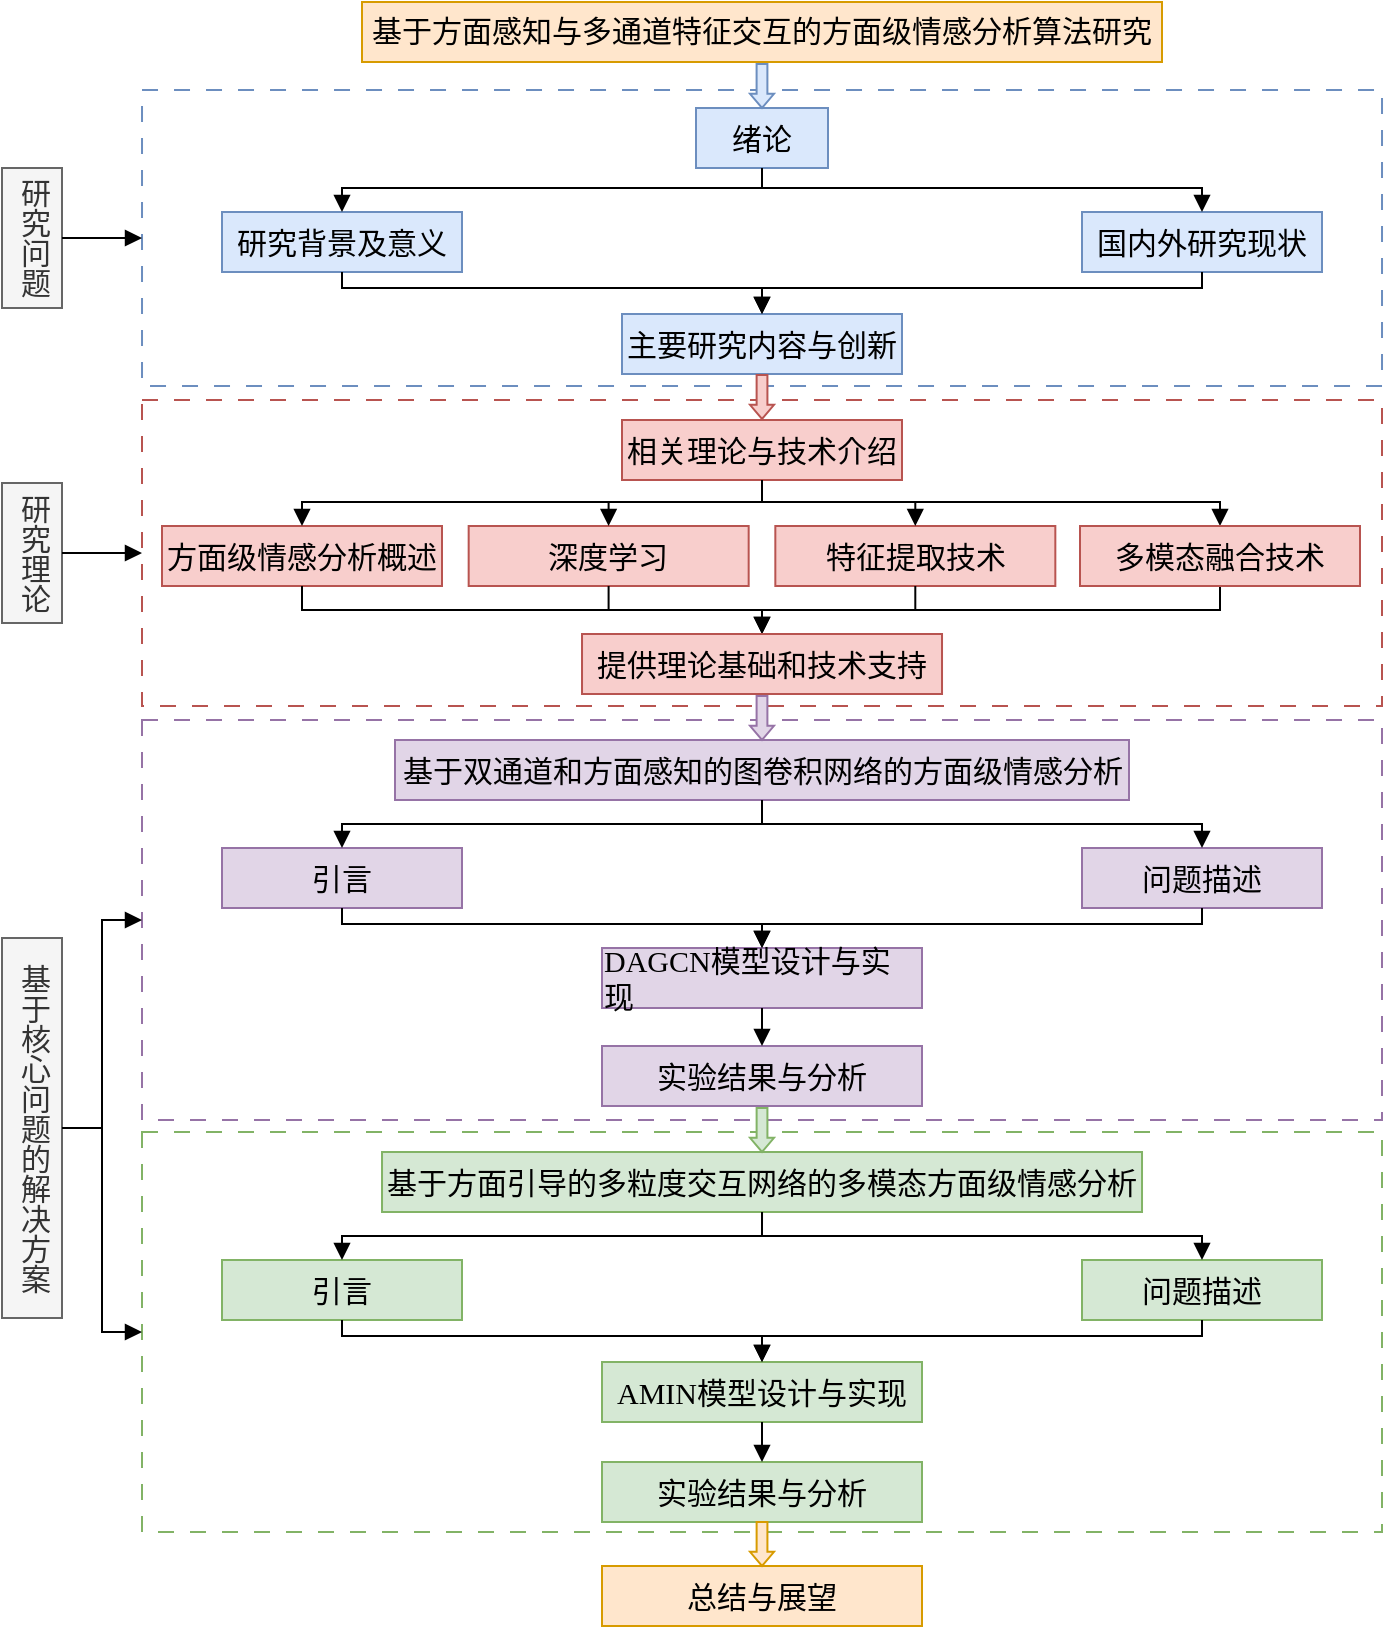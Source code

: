 <mxfile version="26.1.1">
  <diagram name="第 1 页" id="vcJ40VZtM2WvYGcIBnFR">
    <mxGraphModel dx="1194" dy="796" grid="1" gridSize="10" guides="1" tooltips="1" connect="1" arrows="1" fold="1" page="1" pageScale="1" pageWidth="827" pageHeight="1169" math="0" shadow="0">
      <root>
        <mxCell id="0" />
        <mxCell id="1" parent="0" />
        <mxCell id="hmpepv-ZfLbdPi0fOxTO-10" value="" style="rounded=0;whiteSpace=wrap;html=1;dashed=1;dashPattern=8 8;fillColor=#FFFFFF;strokeColor=#6c8ebf;" parent="1" vertex="1">
          <mxGeometry x="110.01" y="130" width="620" height="148" as="geometry" />
        </mxCell>
        <mxCell id="hmpepv-ZfLbdPi0fOxTO-2" value="&lt;font&gt;&lt;font style=&quot;text-align: left;&quot;&gt;&lt;span style=&quot;line-height: 22.5px; font-family: 黑体;&quot;&gt;基于方面感知与多通道特征交互的&lt;/span&gt;&lt;/font&gt;&lt;span style=&quot;color: light-dark(rgb(0, 0, 0), rgb(255, 255, 255)); text-align: left; background-color: transparent; font-family: 黑体;&quot;&gt;方面级情感分析算法研究&lt;/span&gt;&lt;/font&gt;" style="rounded=0;whiteSpace=wrap;html=1;fontSize=15;fillColor=#ffe6cc;strokeColor=#d79b00;" parent="1" vertex="1">
          <mxGeometry x="220" y="86" width="400" height="30" as="geometry" />
        </mxCell>
        <mxCell id="hmpepv-ZfLbdPi0fOxTO-3" value="&lt;div style=&quot;text-align: left;&quot;&gt;&lt;span style=&quot;background-color: transparent; color: light-dark(rgb(0, 0, 0), rgb(255, 255, 255));&quot;&gt;&lt;font face=&quot;黑体&quot;&gt;绪论&lt;/font&gt;&lt;/span&gt;&lt;/div&gt;" style="rounded=0;whiteSpace=wrap;html=1;fontSize=15;fillColor=#dae8fc;strokeColor=#6c8ebf;" parent="1" vertex="1">
          <mxGeometry x="387" y="139" width="66" height="30" as="geometry" />
        </mxCell>
        <mxCell id="hmpepv-ZfLbdPi0fOxTO-4" value="&lt;div style=&quot;text-align: left;&quot;&gt;&lt;span style=&quot;background-color: transparent; color: light-dark(rgb(0, 0, 0), rgb(255, 255, 255));&quot;&gt;&lt;font face=&quot;黑体&quot;&gt;研究背景及意义&lt;/font&gt;&lt;/span&gt;&lt;/div&gt;" style="rounded=0;whiteSpace=wrap;html=1;fontSize=15;fillColor=#dae8fc;strokeColor=#6c8ebf;" parent="1" vertex="1">
          <mxGeometry x="150" y="191" width="120" height="30" as="geometry" />
        </mxCell>
        <mxCell id="hmpepv-ZfLbdPi0fOxTO-5" value="&lt;div style=&quot;text-align: left;&quot;&gt;&lt;span style=&quot;background-color: transparent; color: light-dark(rgb(0, 0, 0), rgb(255, 255, 255));&quot;&gt;&lt;font face=&quot;黑体&quot;&gt;国内外研究现状&lt;/font&gt;&lt;/span&gt;&lt;/div&gt;" style="rounded=0;whiteSpace=wrap;html=1;fontSize=15;fillColor=#dae8fc;strokeColor=#6c8ebf;" parent="1" vertex="1">
          <mxGeometry x="580" y="191" width="120" height="30" as="geometry" />
        </mxCell>
        <mxCell id="hmpepv-ZfLbdPi0fOxTO-8" value="&lt;div style=&quot;text-align: left;&quot;&gt;&lt;span style=&quot;background-color: transparent; color: light-dark(rgb(0, 0, 0), rgb(255, 255, 255));&quot;&gt;&lt;font face=&quot;黑体&quot;&gt;主要研究内容与创新&lt;/font&gt;&lt;/span&gt;&lt;/div&gt;" style="rounded=0;whiteSpace=wrap;html=1;fontSize=15;fillColor=#dae8fc;strokeColor=#6c8ebf;" parent="1" vertex="1">
          <mxGeometry x="350" y="242" width="140" height="30" as="geometry" />
        </mxCell>
        <mxCell id="hmpepv-ZfLbdPi0fOxTO-11" value="" style="rounded=0;whiteSpace=wrap;html=1;dashed=1;dashPattern=8 8;fillColor=#FFFFFF;strokeColor=#b85450;" parent="1" vertex="1">
          <mxGeometry x="110" y="285" width="620" height="153" as="geometry" />
        </mxCell>
        <mxCell id="hmpepv-ZfLbdPi0fOxTO-12" value="&lt;div style=&quot;text-align: left;&quot;&gt;&lt;span style=&quot;background-color: transparent; color: light-dark(rgb(0, 0, 0), rgb(255, 255, 255));&quot;&gt;&lt;font face=&quot;黑体&quot;&gt;相关理论与技术介绍&lt;/font&gt;&lt;/span&gt;&lt;/div&gt;" style="rounded=0;whiteSpace=wrap;html=1;fontSize=15;fillColor=#f8cecc;strokeColor=#b85450;" parent="1" vertex="1">
          <mxGeometry x="350" y="295" width="140" height="30" as="geometry" />
        </mxCell>
        <mxCell id="hmpepv-ZfLbdPi0fOxTO-13" value="&lt;div style=&quot;text-align: left;&quot;&gt;&lt;span style=&quot;background-color: transparent; color: light-dark(rgb(0, 0, 0), rgb(255, 255, 255));&quot;&gt;&lt;font face=&quot;黑体&quot;&gt;方面级情感分析概述&lt;/font&gt;&lt;/span&gt;&lt;/div&gt;" style="rounded=0;whiteSpace=wrap;html=1;fontSize=15;fillColor=#f8cecc;strokeColor=#b85450;" parent="1" vertex="1">
          <mxGeometry x="120" y="348" width="140" height="30" as="geometry" />
        </mxCell>
        <mxCell id="hmpepv-ZfLbdPi0fOxTO-14" value="&lt;div style=&quot;text-align: left;&quot;&gt;&lt;span style=&quot;background-color: transparent; color: light-dark(rgb(0, 0, 0), rgb(255, 255, 255));&quot;&gt;&lt;font face=&quot;黑体&quot;&gt;特征提取技术&lt;/font&gt;&lt;/span&gt;&lt;/div&gt;" style="rounded=0;whiteSpace=wrap;html=1;fontSize=15;fillColor=#f8cecc;strokeColor=#b85450;" parent="1" vertex="1">
          <mxGeometry x="426.666" y="348" width="140" height="30" as="geometry" />
        </mxCell>
        <mxCell id="hmpepv-ZfLbdPi0fOxTO-16" value="&lt;div style=&quot;text-align: left;&quot;&gt;&lt;font face=&quot;黑体&quot;&gt;深度学习&lt;/font&gt;&lt;/div&gt;" style="rounded=0;whiteSpace=wrap;html=1;fontSize=15;fillColor=#f8cecc;strokeColor=#b85450;" parent="1" vertex="1">
          <mxGeometry x="273.333" y="348" width="140" height="30" as="geometry" />
        </mxCell>
        <mxCell id="hmpepv-ZfLbdPi0fOxTO-18" value="" style="rounded=0;whiteSpace=wrap;html=1;dashed=1;dashPattern=8 8;fillColor=#FFFFFF;strokeColor=#9673a6;" parent="1" vertex="1">
          <mxGeometry x="110" y="445" width="620" height="200" as="geometry" />
        </mxCell>
        <mxCell id="hmpepv-ZfLbdPi0fOxTO-19" value="&lt;div style=&quot;text-align: left;&quot;&gt;&lt;span style=&quot;background-color: transparent; color: light-dark(rgb(0, 0, 0), rgb(255, 255, 255));&quot;&gt;&lt;font face=&quot;黑体&quot;&gt;基于双通道和方面感知的图卷积网络的方面级情感分析&lt;/font&gt;&lt;/span&gt;&lt;/div&gt;" style="rounded=0;whiteSpace=wrap;html=1;fontSize=15;fillColor=#e1d5e7;strokeColor=#9673a6;" parent="1" vertex="1">
          <mxGeometry x="236.5" y="455" width="367" height="30" as="geometry" />
        </mxCell>
        <mxCell id="hmpepv-ZfLbdPi0fOxTO-20" value="&lt;div style=&quot;text-align: left;&quot;&gt;&lt;span style=&quot;background-color: transparent; color: light-dark(rgb(0, 0, 0), rgb(255, 255, 255));&quot;&gt;&lt;font face=&quot;黑体&quot;&gt;引言&lt;/font&gt;&lt;/span&gt;&lt;/div&gt;" style="rounded=0;whiteSpace=wrap;html=1;fontSize=15;fillColor=#e1d5e7;strokeColor=#9673a6;" parent="1" vertex="1">
          <mxGeometry x="150" y="509" width="120" height="30" as="geometry" />
        </mxCell>
        <mxCell id="hmpepv-ZfLbdPi0fOxTO-22" value="&lt;div style=&quot;text-align: left;&quot;&gt;&lt;span style=&quot;background-color: transparent; color: light-dark(rgb(0, 0, 0), rgb(255, 255, 255));&quot;&gt;&lt;font face=&quot;黑体&quot;&gt;DAGCN模型设计与实现&lt;/font&gt;&lt;/span&gt;&lt;/div&gt;" style="rounded=0;whiteSpace=wrap;html=1;fontSize=15;fillColor=#e1d5e7;strokeColor=#9673a6;" parent="1" vertex="1">
          <mxGeometry x="340" y="559" width="160" height="30" as="geometry" />
        </mxCell>
        <mxCell id="hmpepv-ZfLbdPi0fOxTO-23" value="&lt;div style=&quot;text-align: left;&quot;&gt;&lt;span style=&quot;background-color: transparent; color: light-dark(rgb(0, 0, 0), rgb(255, 255, 255));&quot;&gt;&lt;font face=&quot;黑体&quot;&gt;问题描述&lt;/font&gt;&lt;/span&gt;&lt;/div&gt;" style="rounded=0;whiteSpace=wrap;html=1;fontSize=15;fillColor=#e1d5e7;strokeColor=#9673a6;" parent="1" vertex="1">
          <mxGeometry x="580" y="509" width="120" height="30" as="geometry" />
        </mxCell>
        <mxCell id="hmpepv-ZfLbdPi0fOxTO-30" value="&lt;div style=&quot;text-align: left;&quot;&gt;&lt;font face=&quot;黑体&quot;&gt;实验结果与分析&lt;/font&gt;&lt;/div&gt;" style="rounded=0;whiteSpace=wrap;html=1;fontSize=15;fillColor=#e1d5e7;strokeColor=#9673a6;" parent="1" vertex="1">
          <mxGeometry x="340" y="608" width="160" height="30" as="geometry" />
        </mxCell>
        <mxCell id="hmpepv-ZfLbdPi0fOxTO-37" value="" style="rounded=0;whiteSpace=wrap;html=1;dashed=1;dashPattern=8 8;fillColor=#FFFFFF;strokeColor=#82b366;" parent="1" vertex="1">
          <mxGeometry x="110" y="651" width="620" height="200" as="geometry" />
        </mxCell>
        <mxCell id="hmpepv-ZfLbdPi0fOxTO-38" value="&lt;div style=&quot;text-align: left;&quot;&gt;&lt;span style=&quot;background-color: transparent; color: light-dark(rgb(0, 0, 0), rgb(255, 255, 255));&quot;&gt;&lt;font face=&quot;黑体&quot;&gt;基于方面引导的多粒度交互网络的多模态方面级情感分析&lt;/font&gt;&lt;/span&gt;&lt;/div&gt;" style="rounded=0;whiteSpace=wrap;html=1;fontSize=15;fillColor=#d5e8d4;strokeColor=#82b366;" parent="1" vertex="1">
          <mxGeometry x="230.01" y="661" width="380" height="30" as="geometry" />
        </mxCell>
        <mxCell id="hmpepv-ZfLbdPi0fOxTO-39" value="&lt;div style=&quot;text-align: left;&quot;&gt;&lt;span style=&quot;background-color: transparent; color: light-dark(rgb(0, 0, 0), rgb(255, 255, 255));&quot;&gt;&lt;font face=&quot;黑体&quot;&gt;引言&lt;/font&gt;&lt;/span&gt;&lt;/div&gt;" style="rounded=0;whiteSpace=wrap;html=1;fontSize=15;fillColor=#d5e8d4;strokeColor=#82b366;" parent="1" vertex="1">
          <mxGeometry x="150" y="715" width="120" height="30" as="geometry" />
        </mxCell>
        <mxCell id="hmpepv-ZfLbdPi0fOxTO-40" value="&lt;div style=&quot;text-align: left;&quot;&gt;&lt;span style=&quot;background-color: transparent; color: light-dark(rgb(0, 0, 0), rgb(255, 255, 255));&quot;&gt;&lt;font face=&quot;黑体&quot;&gt;AMIN模型设计与实现&lt;/font&gt;&lt;/span&gt;&lt;/div&gt;" style="rounded=0;whiteSpace=wrap;html=1;fontSize=15;fillColor=#d5e8d4;strokeColor=#82b366;" parent="1" vertex="1">
          <mxGeometry x="340" y="766" width="160" height="30" as="geometry" />
        </mxCell>
        <mxCell id="hmpepv-ZfLbdPi0fOxTO-41" value="&lt;div style=&quot;text-align: left;&quot;&gt;&lt;span style=&quot;background-color: transparent; color: light-dark(rgb(0, 0, 0), rgb(255, 255, 255));&quot;&gt;&lt;font face=&quot;黑体&quot;&gt;问题描述&lt;/font&gt;&lt;/span&gt;&lt;/div&gt;" style="rounded=0;whiteSpace=wrap;html=1;fontSize=15;fillColor=#d5e8d4;strokeColor=#82b366;" parent="1" vertex="1">
          <mxGeometry x="580" y="715" width="120" height="30" as="geometry" />
        </mxCell>
        <mxCell id="hmpepv-ZfLbdPi0fOxTO-42" value="&lt;div style=&quot;text-align: left;&quot;&gt;&lt;font face=&quot;黑体&quot;&gt;实验结果与分析&lt;/font&gt;&lt;/div&gt;" style="rounded=0;whiteSpace=wrap;html=1;fontSize=15;fillColor=#d5e8d4;strokeColor=#82b366;" parent="1" vertex="1">
          <mxGeometry x="340" y="816" width="160" height="30" as="geometry" />
        </mxCell>
        <mxCell id="hmpepv-ZfLbdPi0fOxTO-43" value="研究问题" style="rounded=0;whiteSpace=wrap;html=1;textDirection=vertical-rl;fontSize=15;fillColor=#f5f5f5;fontColor=#333333;strokeColor=#666666;" parent="1" vertex="1">
          <mxGeometry x="40" y="169" width="30" height="70" as="geometry" />
        </mxCell>
        <mxCell id="hmpepv-ZfLbdPi0fOxTO-44" value="研究理论" style="rounded=0;whiteSpace=wrap;html=1;textDirection=vertical-rl;fontSize=15;fillColor=#f5f5f5;fontColor=#333333;strokeColor=#666666;" parent="1" vertex="1">
          <mxGeometry x="40" y="326.5" width="30" height="70" as="geometry" />
        </mxCell>
        <mxCell id="hmpepv-ZfLbdPi0fOxTO-45" value="基于核心问题的解决方案" style="rounded=0;whiteSpace=wrap;html=1;textDirection=vertical-rl;fontSize=15;fillColor=#f5f5f5;fontColor=#333333;strokeColor=#666666;" parent="1" vertex="1">
          <mxGeometry x="40" y="554" width="30" height="190" as="geometry" />
        </mxCell>
        <mxCell id="hmpepv-ZfLbdPi0fOxTO-46" value="" style="endArrow=block;html=1;rounded=0;exitX=1;exitY=0.5;exitDx=0;exitDy=0;entryX=0;entryY=0.5;entryDx=0;entryDy=0;endFill=1;" parent="1" source="hmpepv-ZfLbdPi0fOxTO-43" target="hmpepv-ZfLbdPi0fOxTO-10" edge="1">
          <mxGeometry width="50" height="50" relative="1" as="geometry">
            <mxPoint x="50" y="159" as="sourcePoint" />
            <mxPoint x="100" y="109" as="targetPoint" />
          </mxGeometry>
        </mxCell>
        <mxCell id="hmpepv-ZfLbdPi0fOxTO-47" value="" style="endArrow=block;html=1;rounded=0;exitX=1;exitY=0.5;exitDx=0;exitDy=0;entryX=0;entryY=0.5;entryDx=0;entryDy=0;endFill=1;" parent="1" source="hmpepv-ZfLbdPi0fOxTO-44" target="hmpepv-ZfLbdPi0fOxTO-11" edge="1">
          <mxGeometry width="50" height="50" relative="1" as="geometry">
            <mxPoint x="80" y="195" as="sourcePoint" />
            <mxPoint x="120" y="195" as="targetPoint" />
          </mxGeometry>
        </mxCell>
        <mxCell id="hmpepv-ZfLbdPi0fOxTO-48" value="" style="endArrow=block;html=1;rounded=0;exitX=1;exitY=0.5;exitDx=0;exitDy=0;entryX=0;entryY=0.5;entryDx=0;entryDy=0;endFill=1;" parent="1" source="hmpepv-ZfLbdPi0fOxTO-45" target="hmpepv-ZfLbdPi0fOxTO-18" edge="1">
          <mxGeometry width="50" height="50" relative="1" as="geometry">
            <mxPoint x="70" y="694" as="sourcePoint" />
            <mxPoint x="120" y="391" as="targetPoint" />
            <Array as="points">
              <mxPoint x="90" y="649" />
              <mxPoint x="90" y="545" />
            </Array>
          </mxGeometry>
        </mxCell>
        <mxCell id="hmpepv-ZfLbdPi0fOxTO-49" value="" style="endArrow=block;html=1;rounded=0;exitX=1;exitY=0.5;exitDx=0;exitDy=0;endFill=1;entryX=0;entryY=0.5;entryDx=0;entryDy=0;" parent="1" source="hmpepv-ZfLbdPi0fOxTO-45" target="hmpepv-ZfLbdPi0fOxTO-37" edge="1">
          <mxGeometry width="50" height="50" relative="1" as="geometry">
            <mxPoint x="70" y="674" as="sourcePoint" />
            <mxPoint x="90" y="711" as="targetPoint" />
            <Array as="points">
              <mxPoint x="90" y="649" />
              <mxPoint x="90" y="751" />
            </Array>
          </mxGeometry>
        </mxCell>
        <mxCell id="hmpepv-ZfLbdPi0fOxTO-51" value="" style="endArrow=block;html=1;rounded=0;endFill=1;entryX=0.5;entryY=0;entryDx=0;entryDy=0;exitX=0.5;exitY=1;exitDx=0;exitDy=0;fillColor=#dae8fc;strokeColor=#000000;" parent="1" source="hmpepv-ZfLbdPi0fOxTO-3" target="hmpepv-ZfLbdPi0fOxTO-4" edge="1">
          <mxGeometry width="50" height="50" relative="1" as="geometry">
            <mxPoint x="430" y="114" as="sourcePoint" />
            <mxPoint x="430" y="151" as="targetPoint" />
            <Array as="points">
              <mxPoint x="420" y="179" />
              <mxPoint x="210" y="179" />
            </Array>
          </mxGeometry>
        </mxCell>
        <mxCell id="hmpepv-ZfLbdPi0fOxTO-52" value="" style="endArrow=block;html=1;rounded=0;endFill=1;entryX=0.5;entryY=0;entryDx=0;entryDy=0;exitX=0.5;exitY=1;exitDx=0;exitDy=0;fillColor=#dae8fc;strokeColor=#000000;" parent="1" source="hmpepv-ZfLbdPi0fOxTO-3" target="hmpepv-ZfLbdPi0fOxTO-5" edge="1">
          <mxGeometry width="50" height="50" relative="1" as="geometry">
            <mxPoint x="397" y="169" as="sourcePoint" />
            <mxPoint x="220" y="211" as="targetPoint" />
            <Array as="points">
              <mxPoint x="420" y="179" />
              <mxPoint x="640" y="179" />
            </Array>
          </mxGeometry>
        </mxCell>
        <mxCell id="hmpepv-ZfLbdPi0fOxTO-53" value="" style="endArrow=block;html=1;rounded=0;endFill=1;entryX=0.5;entryY=0;entryDx=0;entryDy=0;exitX=0.5;exitY=1;exitDx=0;exitDy=0;fillColor=#dae8fc;strokeColor=#000000;" parent="1" source="hmpepv-ZfLbdPi0fOxTO-4" target="hmpepv-ZfLbdPi0fOxTO-8" edge="1">
          <mxGeometry width="50" height="50" relative="1" as="geometry">
            <mxPoint x="463" y="169" as="sourcePoint" />
            <mxPoint x="650" y="211" as="targetPoint" />
            <Array as="points">
              <mxPoint x="210" y="229" />
              <mxPoint x="420" y="229" />
            </Array>
          </mxGeometry>
        </mxCell>
        <mxCell id="hmpepv-ZfLbdPi0fOxTO-54" value="" style="endArrow=block;html=1;rounded=0;endFill=1;entryX=0.5;entryY=0;entryDx=0;entryDy=0;exitX=0.5;exitY=1;exitDx=0;exitDy=0;fillColor=#dae8fc;strokeColor=#000000;" parent="1" source="hmpepv-ZfLbdPi0fOxTO-5" target="hmpepv-ZfLbdPi0fOxTO-8" edge="1">
          <mxGeometry width="50" height="50" relative="1" as="geometry">
            <mxPoint x="220" y="246" as="sourcePoint" />
            <mxPoint x="430" y="271" as="targetPoint" />
            <Array as="points">
              <mxPoint x="640" y="229" />
              <mxPoint x="420" y="229" />
            </Array>
          </mxGeometry>
        </mxCell>
        <mxCell id="hmpepv-ZfLbdPi0fOxTO-56" value="" style="endArrow=block;html=1;rounded=0;endFill=1;entryX=0.5;entryY=0;entryDx=0;entryDy=0;exitX=0.5;exitY=1;exitDx=0;exitDy=0;fillColor=#f8cecc;strokeColor=#000000;" parent="1" source="hmpepv-ZfLbdPi0fOxTO-12" target="hmpepv-ZfLbdPi0fOxTO-13" edge="1">
          <mxGeometry width="50" height="50" relative="1" as="geometry">
            <mxPoint x="220" y="203" as="sourcePoint" />
            <mxPoint x="430" y="228" as="targetPoint" />
            <Array as="points">
              <mxPoint x="420" y="336" />
              <mxPoint x="190" y="336" />
            </Array>
          </mxGeometry>
        </mxCell>
        <mxCell id="hmpepv-ZfLbdPi0fOxTO-57" value="" style="endArrow=block;html=1;rounded=0;endFill=1;entryX=0.5;entryY=0;entryDx=0;entryDy=0;exitX=0.5;exitY=1;exitDx=0;exitDy=0;fillColor=#f8cecc;strokeColor=#000000;" parent="1" source="hmpepv-ZfLbdPi0fOxTO-12" target="hFlMvGwMm2Udqh0mI5D_-1" edge="1">
          <mxGeometry width="50" height="50" relative="1" as="geometry">
            <mxPoint x="430" y="342" as="sourcePoint" />
            <mxPoint x="220" y="367" as="targetPoint" />
            <Array as="points">
              <mxPoint x="420" y="336" />
              <mxPoint x="649" y="336" />
            </Array>
          </mxGeometry>
        </mxCell>
        <mxCell id="hmpepv-ZfLbdPi0fOxTO-60" value="" style="endArrow=block;html=1;rounded=0;endFill=1;entryX=0.5;entryY=0;entryDx=0;entryDy=0;exitX=0.5;exitY=1;exitDx=0;exitDy=0;" parent="1" source="hmpepv-ZfLbdPi0fOxTO-19" target="hmpepv-ZfLbdPi0fOxTO-23" edge="1">
          <mxGeometry width="50" height="50" relative="1" as="geometry">
            <mxPoint x="430" y="423" as="sourcePoint" />
            <mxPoint x="430" y="467" as="targetPoint" />
            <Array as="points">
              <mxPoint x="420" y="497" />
              <mxPoint x="640" y="497" />
            </Array>
          </mxGeometry>
        </mxCell>
        <mxCell id="hmpepv-ZfLbdPi0fOxTO-61" value="" style="endArrow=block;html=1;rounded=0;endFill=1;entryX=0.5;entryY=0;entryDx=0;entryDy=0;exitX=0.5;exitY=1;exitDx=0;exitDy=0;" parent="1" source="hmpepv-ZfLbdPi0fOxTO-19" target="hmpepv-ZfLbdPi0fOxTO-20" edge="1">
          <mxGeometry width="50" height="50" relative="1" as="geometry">
            <mxPoint x="430" y="502" as="sourcePoint" />
            <mxPoint x="650" y="522" as="targetPoint" />
            <Array as="points">
              <mxPoint x="420" y="497" />
              <mxPoint x="210" y="497" />
            </Array>
          </mxGeometry>
        </mxCell>
        <mxCell id="hmpepv-ZfLbdPi0fOxTO-62" value="" style="endArrow=block;html=1;rounded=0;endFill=1;entryX=0.5;entryY=0;entryDx=0;entryDy=0;exitX=0.5;exitY=1;exitDx=0;exitDy=0;" parent="1" source="hmpepv-ZfLbdPi0fOxTO-20" target="hmpepv-ZfLbdPi0fOxTO-22" edge="1">
          <mxGeometry width="50" height="50" relative="1" as="geometry">
            <mxPoint x="430" y="502" as="sourcePoint" />
            <mxPoint x="220" y="527" as="targetPoint" />
            <Array as="points">
              <mxPoint x="210" y="547" />
              <mxPoint x="420" y="547" />
            </Array>
          </mxGeometry>
        </mxCell>
        <mxCell id="hmpepv-ZfLbdPi0fOxTO-63" value="" style="endArrow=block;html=1;rounded=0;endFill=1;exitX=0.5;exitY=1;exitDx=0;exitDy=0;entryX=0.5;entryY=0;entryDx=0;entryDy=0;" parent="1" source="hmpepv-ZfLbdPi0fOxTO-23" target="hmpepv-ZfLbdPi0fOxTO-22" edge="1">
          <mxGeometry width="50" height="50" relative="1" as="geometry">
            <mxPoint x="220" y="562" as="sourcePoint" />
            <mxPoint x="430" y="575" as="targetPoint" />
            <Array as="points">
              <mxPoint x="640" y="547" />
              <mxPoint x="420" y="547" />
            </Array>
          </mxGeometry>
        </mxCell>
        <mxCell id="hmpepv-ZfLbdPi0fOxTO-64" value="" style="endArrow=block;html=1;rounded=0;endFill=1;exitX=0.5;exitY=1;exitDx=0;exitDy=0;entryX=0.5;entryY=0;entryDx=0;entryDy=0;" parent="1" source="hmpepv-ZfLbdPi0fOxTO-22" target="hmpepv-ZfLbdPi0fOxTO-30" edge="1">
          <mxGeometry width="50" height="50" relative="1" as="geometry">
            <mxPoint x="650" y="557" as="sourcePoint" />
            <mxPoint x="430" y="575" as="targetPoint" />
          </mxGeometry>
        </mxCell>
        <mxCell id="hmpepv-ZfLbdPi0fOxTO-66" value="" style="endArrow=block;html=1;rounded=0;endFill=1;exitX=0.5;exitY=1;exitDx=0;exitDy=0;entryX=0.5;entryY=0;entryDx=0;entryDy=0;" parent="1" source="hmpepv-ZfLbdPi0fOxTO-38" target="hmpepv-ZfLbdPi0fOxTO-39" edge="1">
          <mxGeometry width="50" height="50" relative="1" as="geometry">
            <mxPoint x="430" y="576" as="sourcePoint" />
            <mxPoint x="430" y="601" as="targetPoint" />
            <Array as="points">
              <mxPoint x="420" y="703" />
              <mxPoint x="210" y="703" />
            </Array>
          </mxGeometry>
        </mxCell>
        <mxCell id="hmpepv-ZfLbdPi0fOxTO-67" value="" style="endArrow=block;html=1;rounded=0;endFill=1;exitX=0.5;exitY=1;exitDx=0;exitDy=0;entryX=0.5;entryY=0;entryDx=0;entryDy=0;" parent="1" source="hmpepv-ZfLbdPi0fOxTO-38" target="hmpepv-ZfLbdPi0fOxTO-41" edge="1">
          <mxGeometry width="50" height="50" relative="1" as="geometry">
            <mxPoint x="430" y="712" as="sourcePoint" />
            <mxPoint x="220" y="737" as="targetPoint" />
            <Array as="points">
              <mxPoint x="420" y="703" />
              <mxPoint x="640" y="703" />
            </Array>
          </mxGeometry>
        </mxCell>
        <mxCell id="hmpepv-ZfLbdPi0fOxTO-68" value="" style="endArrow=block;html=1;rounded=0;endFill=1;exitX=0.5;exitY=1;exitDx=0;exitDy=0;entryX=0.5;entryY=0;entryDx=0;entryDy=0;" parent="1" source="hmpepv-ZfLbdPi0fOxTO-39" target="hmpepv-ZfLbdPi0fOxTO-40" edge="1">
          <mxGeometry width="50" height="50" relative="1" as="geometry">
            <mxPoint x="430" y="712" as="sourcePoint" />
            <mxPoint x="220" y="737" as="targetPoint" />
            <Array as="points">
              <mxPoint x="210" y="753" />
              <mxPoint x="420" y="753" />
            </Array>
          </mxGeometry>
        </mxCell>
        <mxCell id="hmpepv-ZfLbdPi0fOxTO-69" value="" style="endArrow=block;html=1;rounded=0;endFill=1;exitX=0.5;exitY=1;exitDx=0;exitDy=0;entryX=0.5;entryY=0;entryDx=0;entryDy=0;" parent="1" source="hmpepv-ZfLbdPi0fOxTO-41" target="hmpepv-ZfLbdPi0fOxTO-40" edge="1">
          <mxGeometry width="50" height="50" relative="1" as="geometry">
            <mxPoint x="220" y="772" as="sourcePoint" />
            <mxPoint x="430" y="785" as="targetPoint" />
            <Array as="points">
              <mxPoint x="640" y="753" />
              <mxPoint x="420" y="753" />
            </Array>
          </mxGeometry>
        </mxCell>
        <mxCell id="hmpepv-ZfLbdPi0fOxTO-70" value="" style="endArrow=block;html=1;rounded=0;endFill=1;exitX=0.5;exitY=1;exitDx=0;exitDy=0;entryX=0.5;entryY=0;entryDx=0;entryDy=0;" parent="1" source="hmpepv-ZfLbdPi0fOxTO-40" target="hmpepv-ZfLbdPi0fOxTO-42" edge="1">
          <mxGeometry width="50" height="50" relative="1" as="geometry">
            <mxPoint x="650" y="767" as="sourcePoint" />
            <mxPoint x="430" y="785" as="targetPoint" />
          </mxGeometry>
        </mxCell>
        <mxCell id="hmpepv-ZfLbdPi0fOxTO-72" value="&lt;div style=&quot;text-align: left;&quot;&gt;&lt;font face=&quot;黑体&quot;&gt;总结与展望&lt;/font&gt;&lt;/div&gt;" style="rounded=0;whiteSpace=wrap;html=1;fontSize=15;fillColor=#ffe6cc;strokeColor=#d79b00;" parent="1" vertex="1">
          <mxGeometry x="340" y="868" width="160" height="30" as="geometry" />
        </mxCell>
        <mxCell id="hmpepv-ZfLbdPi0fOxTO-73" value="" style="endArrow=block;html=1;rounded=0;endFill=1;entryX=0.5;entryY=0;entryDx=0;entryDy=0;exitX=0.5;exitY=1;exitDx=0;exitDy=0;fillColor=#f8cecc;strokeColor=#000000;" parent="1" source="hmpepv-ZfLbdPi0fOxTO-13" target="x_RUonu68VFCFiasbtk9-6" edge="1">
          <mxGeometry width="50" height="50" relative="1" as="geometry">
            <mxPoint x="430" y="346" as="sourcePoint" />
            <mxPoint x="220" y="371" as="targetPoint" />
            <Array as="points">
              <mxPoint x="190" y="390" />
              <mxPoint x="420" y="390" />
            </Array>
          </mxGeometry>
        </mxCell>
        <mxCell id="hmpepv-ZfLbdPi0fOxTO-74" value="" style="endArrow=block;html=1;rounded=0;endFill=1;exitX=0.5;exitY=1;exitDx=0;exitDy=0;fillColor=#f8cecc;strokeColor=#000000;" parent="1" source="hFlMvGwMm2Udqh0mI5D_-1" target="x_RUonu68VFCFiasbtk9-6" edge="1">
          <mxGeometry width="50" height="50" relative="1" as="geometry">
            <mxPoint x="220" y="406" as="sourcePoint" />
            <mxPoint x="430" y="450" as="targetPoint" />
            <Array as="points">
              <mxPoint x="649" y="390" />
              <mxPoint x="420" y="390" />
            </Array>
          </mxGeometry>
        </mxCell>
        <mxCell id="hFlMvGwMm2Udqh0mI5D_-1" value="&lt;div style=&quot;text-align: left;&quot;&gt;&lt;span style=&quot;background-color: transparent; color: light-dark(rgb(0, 0, 0), rgb(255, 255, 255));&quot;&gt;&lt;font face=&quot;黑体&quot;&gt;多模态融合技术&lt;/font&gt;&lt;/span&gt;&lt;/div&gt;" style="rounded=0;whiteSpace=wrap;html=1;fontSize=15;fillColor=#f8cecc;strokeColor=#b85450;" parent="1" vertex="1">
          <mxGeometry x="579" y="348" width="140" height="30" as="geometry" />
        </mxCell>
        <mxCell id="hFlMvGwMm2Udqh0mI5D_-2" value="" style="endArrow=block;html=1;rounded=0;endFill=1;entryX=0.5;entryY=0;entryDx=0;entryDy=0;exitX=0.5;exitY=1;exitDx=0;exitDy=0;fillColor=#f8cecc;strokeColor=#000000;" parent="1" edge="1">
          <mxGeometry width="50" height="50" relative="1" as="geometry">
            <mxPoint x="343.3" y="336" as="sourcePoint" />
            <mxPoint x="343.3" y="348" as="targetPoint" />
          </mxGeometry>
        </mxCell>
        <mxCell id="hFlMvGwMm2Udqh0mI5D_-3" value="" style="endArrow=block;html=1;rounded=0;endFill=1;entryX=0.5;entryY=0;entryDx=0;entryDy=0;exitX=0.5;exitY=1;exitDx=0;exitDy=0;fillColor=#f8cecc;strokeColor=#000000;" parent="1" edge="1">
          <mxGeometry width="50" height="50" relative="1" as="geometry">
            <mxPoint x="496.65" y="336" as="sourcePoint" />
            <mxPoint x="496.65" y="348" as="targetPoint" />
          </mxGeometry>
        </mxCell>
        <mxCell id="hFlMvGwMm2Udqh0mI5D_-4" value="" style="endArrow=none;html=1;rounded=0;entryX=0.478;entryY=1.007;entryDx=0;entryDy=0;entryPerimeter=0;" parent="1" edge="1">
          <mxGeometry width="50" height="50" relative="1" as="geometry">
            <mxPoint x="343.3" y="389.79" as="sourcePoint" />
            <mxPoint x="343.3" y="378" as="targetPoint" />
          </mxGeometry>
        </mxCell>
        <mxCell id="hFlMvGwMm2Udqh0mI5D_-6" value="" style="endArrow=none;html=1;rounded=0;entryX=0.478;entryY=1.007;entryDx=0;entryDy=0;entryPerimeter=0;" parent="1" edge="1">
          <mxGeometry width="50" height="50" relative="1" as="geometry">
            <mxPoint x="496.65" y="389.79" as="sourcePoint" />
            <mxPoint x="496.65" y="378" as="targetPoint" />
          </mxGeometry>
        </mxCell>
        <mxCell id="x_RUonu68VFCFiasbtk9-1" value="" style="html=1;shadow=0;dashed=0;align=center;verticalAlign=middle;shape=mxgraph.arrows2.arrow;dy=0.55;dx=7.1;direction=south;notch=0;fillColor=#dae8fc;strokeColor=#6c8ebf;" parent="1" vertex="1">
          <mxGeometry x="414" y="117" width="12" height="22" as="geometry" />
        </mxCell>
        <mxCell id="x_RUonu68VFCFiasbtk9-2" value="" style="html=1;shadow=0;dashed=0;align=center;verticalAlign=middle;shape=mxgraph.arrows2.arrow;dy=0.55;dx=7.1;direction=south;notch=0;fillColor=#f8cecc;strokeColor=#b85450;" parent="1" vertex="1">
          <mxGeometry x="414.01" y="272.5" width="12" height="22" as="geometry" />
        </mxCell>
        <mxCell id="x_RUonu68VFCFiasbtk9-3" value="" style="html=1;shadow=0;dashed=0;align=center;verticalAlign=middle;shape=mxgraph.arrows2.arrow;dy=0.55;dx=7.1;direction=south;notch=0;fillColor=#e1d5e7;strokeColor=#9673a6;" parent="1" vertex="1">
          <mxGeometry x="414" y="433" width="12" height="22" as="geometry" />
        </mxCell>
        <mxCell id="x_RUonu68VFCFiasbtk9-4" value="" style="html=1;shadow=0;dashed=0;align=center;verticalAlign=middle;shape=mxgraph.arrows2.arrow;dy=0.55;dx=7.1;direction=south;notch=0;fillColor=#d5e8d4;strokeColor=#82b366;" parent="1" vertex="1">
          <mxGeometry x="414.01" y="639" width="12" height="22" as="geometry" />
        </mxCell>
        <mxCell id="x_RUonu68VFCFiasbtk9-5" value="" style="html=1;shadow=0;dashed=0;align=center;verticalAlign=middle;shape=mxgraph.arrows2.arrow;dy=0.55;dx=7.1;direction=south;notch=0;fillColor=#ffe6cc;strokeColor=#d79b00;" parent="1" vertex="1">
          <mxGeometry x="414.01" y="846" width="12" height="22" as="geometry" />
        </mxCell>
        <mxCell id="x_RUonu68VFCFiasbtk9-6" value="&lt;div style=&quot;text-align: left;&quot;&gt;&lt;span style=&quot;background-color: transparent; color: light-dark(rgb(0, 0, 0), rgb(255, 255, 255));&quot;&gt;&lt;font face=&quot;黑体&quot;&gt;提供理论基础和技术支持&lt;/font&gt;&lt;/span&gt;&lt;/div&gt;" style="rounded=0;whiteSpace=wrap;html=1;fontSize=15;fillColor=#f8cecc;strokeColor=#b85450;" parent="1" vertex="1">
          <mxGeometry x="330.01" y="402" width="180" height="30" as="geometry" />
        </mxCell>
      </root>
    </mxGraphModel>
  </diagram>
</mxfile>
